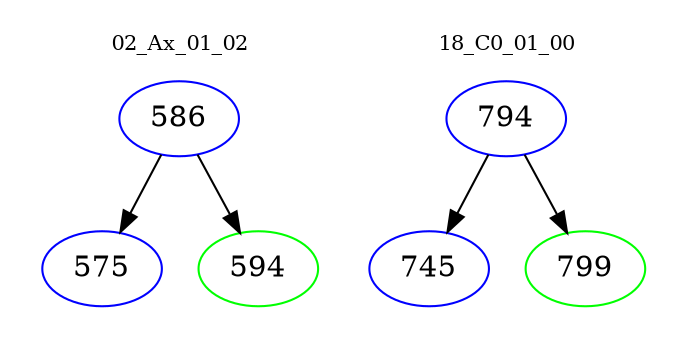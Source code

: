 digraph{
subgraph cluster_0 {
color = white
label = "02_Ax_01_02";
fontsize=10;
T0_586 [label="586", color="blue"]
T0_586 -> T0_575 [color="black"]
T0_575 [label="575", color="blue"]
T0_586 -> T0_594 [color="black"]
T0_594 [label="594", color="green"]
}
subgraph cluster_1 {
color = white
label = "18_C0_01_00";
fontsize=10;
T1_794 [label="794", color="blue"]
T1_794 -> T1_745 [color="black"]
T1_745 [label="745", color="blue"]
T1_794 -> T1_799 [color="black"]
T1_799 [label="799", color="green"]
}
}
